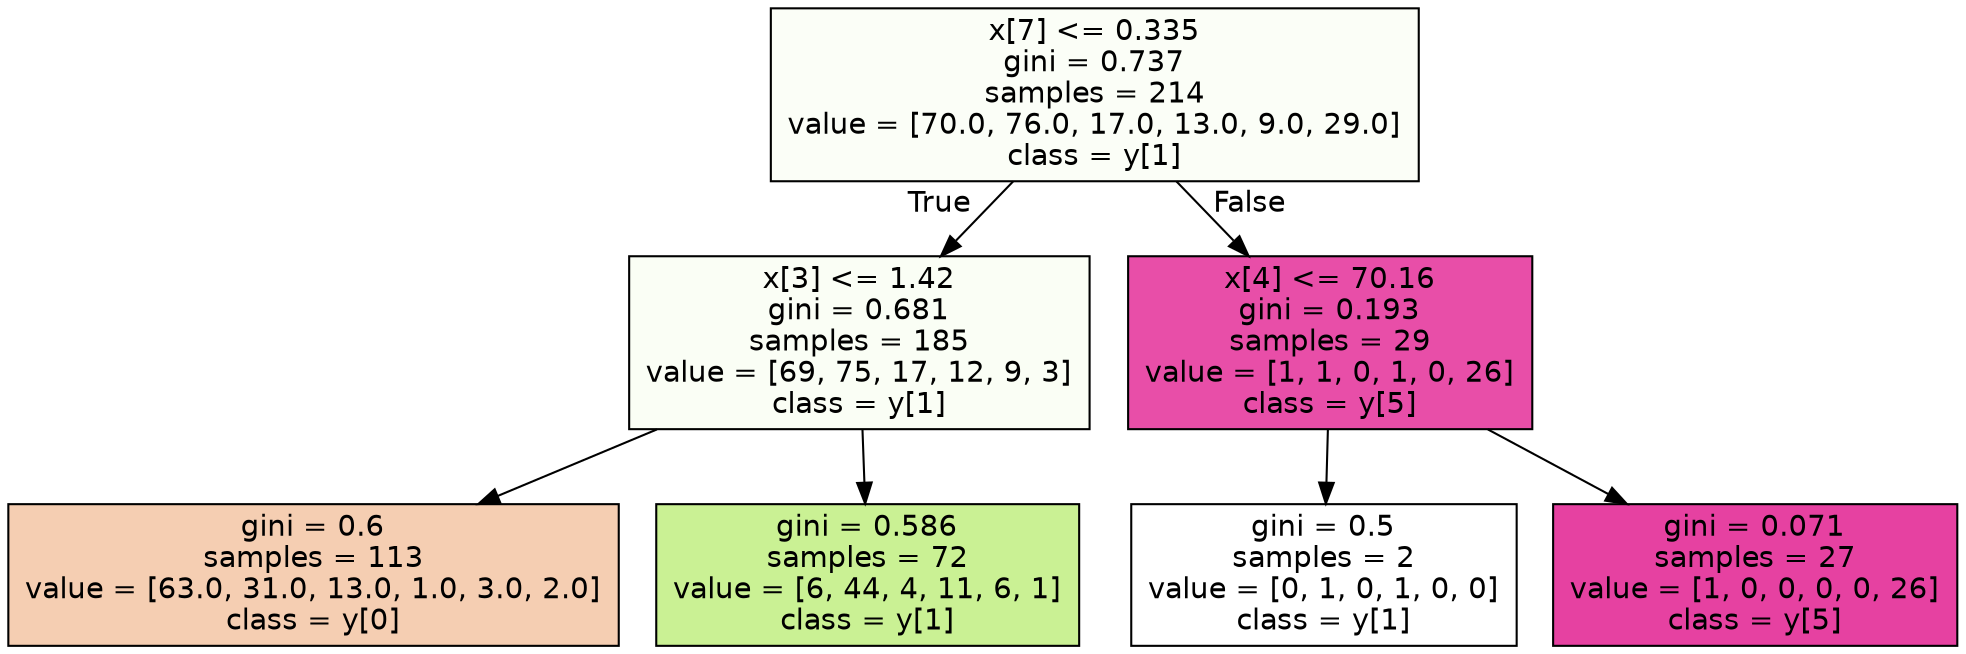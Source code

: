 digraph Tree {
node [shape=box, style="filled", color="black", fontname="helvetica"] ;
edge [fontname="helvetica"] ;
0 [label="x[7] <= 0.335\ngini = 0.737\nsamples = 214\nvalue = [70.0, 76.0, 17.0, 13.0, 9.0, 29.0]\nclass = y[1]", fillcolor="#fbfef7"] ;
1 [label="x[3] <= 1.42\ngini = 0.681\nsamples = 185\nvalue = [69, 75, 17, 12, 9, 3]\nclass = y[1]", fillcolor="#fafef5"] ;
0 -> 1 [labeldistance=2.5, labelangle=45, headlabel="True"] ;
2 [label="gini = 0.6\nsamples = 113\nvalue = [63.0, 31.0, 13.0, 1.0, 3.0, 2.0]\nclass = y[0]", fillcolor="#f5ceb2"] ;
1 -> 2 ;
3 [label="gini = 0.586\nsamples = 72\nvalue = [6, 44, 4, 11, 6, 1]\nclass = y[1]", fillcolor="#caf194"] ;
1 -> 3 ;
4 [label="x[4] <= 70.16\ngini = 0.193\nsamples = 29\nvalue = [1, 1, 0, 1, 0, 26]\nclass = y[5]", fillcolor="#e84ea8"] ;
0 -> 4 [labeldistance=2.5, labelangle=-45, headlabel="False"] ;
5 [label="gini = 0.5\nsamples = 2\nvalue = [0, 1, 0, 1, 0, 0]\nclass = y[1]", fillcolor="#ffffff"] ;
4 -> 5 ;
6 [label="gini = 0.071\nsamples = 27\nvalue = [1, 0, 0, 0, 0, 26]\nclass = y[5]", fillcolor="#e641a1"] ;
4 -> 6 ;
}